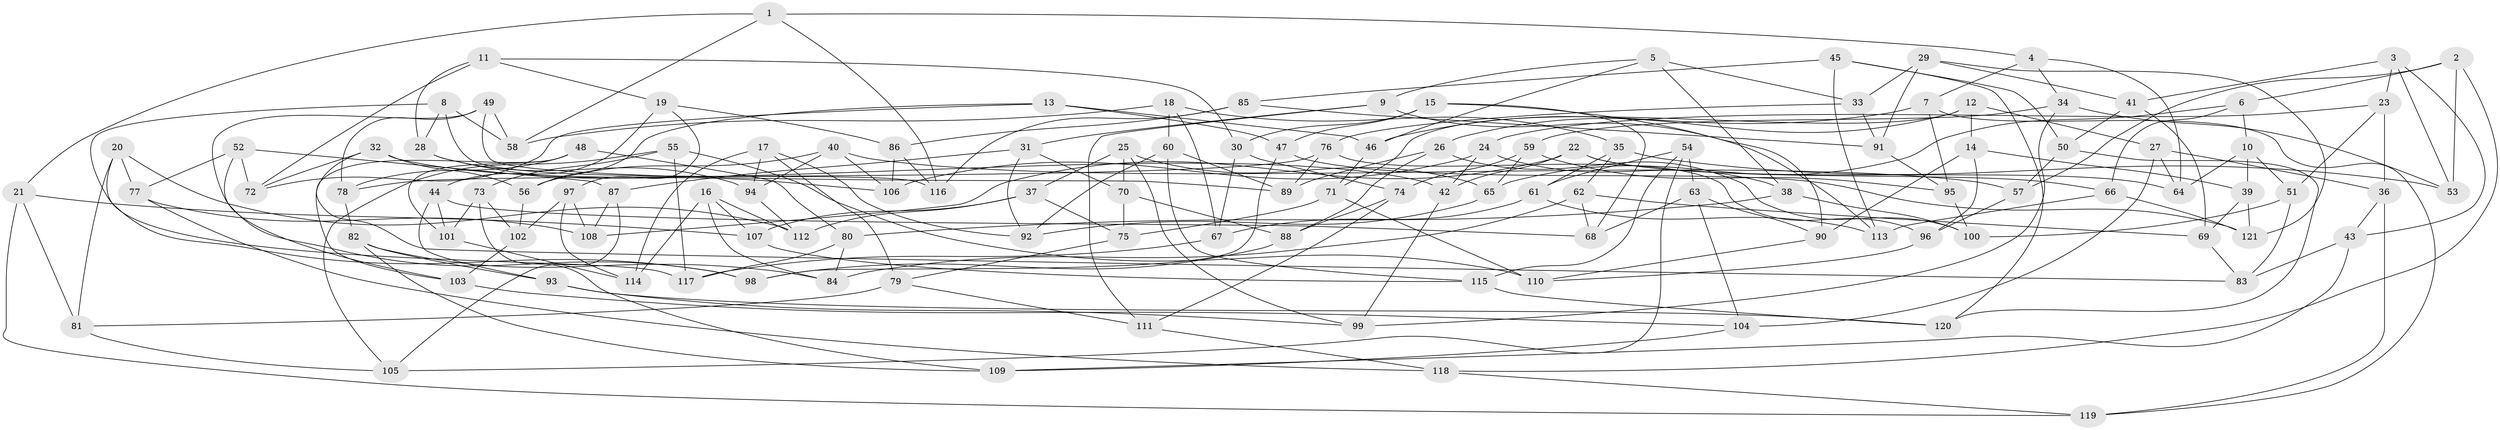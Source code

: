 // Generated by graph-tools (version 1.1) at 2025/03/03/09/25 03:03:03]
// undirected, 121 vertices, 242 edges
graph export_dot {
graph [start="1"]
  node [color=gray90,style=filled];
  1;
  2;
  3;
  4;
  5;
  6;
  7;
  8;
  9;
  10;
  11;
  12;
  13;
  14;
  15;
  16;
  17;
  18;
  19;
  20;
  21;
  22;
  23;
  24;
  25;
  26;
  27;
  28;
  29;
  30;
  31;
  32;
  33;
  34;
  35;
  36;
  37;
  38;
  39;
  40;
  41;
  42;
  43;
  44;
  45;
  46;
  47;
  48;
  49;
  50;
  51;
  52;
  53;
  54;
  55;
  56;
  57;
  58;
  59;
  60;
  61;
  62;
  63;
  64;
  65;
  66;
  67;
  68;
  69;
  70;
  71;
  72;
  73;
  74;
  75;
  76;
  77;
  78;
  79;
  80;
  81;
  82;
  83;
  84;
  85;
  86;
  87;
  88;
  89;
  90;
  91;
  92;
  93;
  94;
  95;
  96;
  97;
  98;
  99;
  100;
  101;
  102;
  103;
  104;
  105;
  106;
  107;
  108;
  109;
  110;
  111;
  112;
  113;
  114;
  115;
  116;
  117;
  118;
  119;
  120;
  121;
  1 -- 116;
  1 -- 21;
  1 -- 58;
  1 -- 4;
  2 -- 57;
  2 -- 6;
  2 -- 53;
  2 -- 118;
  3 -- 43;
  3 -- 53;
  3 -- 23;
  3 -- 41;
  4 -- 64;
  4 -- 34;
  4 -- 7;
  5 -- 33;
  5 -- 38;
  5 -- 46;
  5 -- 9;
  6 -- 10;
  6 -- 65;
  6 -- 66;
  7 -- 95;
  7 -- 46;
  7 -- 119;
  8 -- 28;
  8 -- 58;
  8 -- 116;
  8 -- 98;
  9 -- 113;
  9 -- 111;
  9 -- 31;
  10 -- 51;
  10 -- 64;
  10 -- 39;
  11 -- 72;
  11 -- 19;
  11 -- 28;
  11 -- 30;
  12 -- 26;
  12 -- 14;
  12 -- 71;
  12 -- 27;
  13 -- 46;
  13 -- 47;
  13 -- 56;
  13 -- 72;
  14 -- 39;
  14 -- 90;
  14 -- 96;
  15 -- 47;
  15 -- 30;
  15 -- 90;
  15 -- 68;
  16 -- 114;
  16 -- 84;
  16 -- 107;
  16 -- 112;
  17 -- 79;
  17 -- 114;
  17 -- 92;
  17 -- 94;
  18 -- 67;
  18 -- 58;
  18 -- 35;
  18 -- 60;
  19 -- 97;
  19 -- 86;
  19 -- 44;
  20 -- 81;
  20 -- 77;
  20 -- 112;
  20 -- 117;
  21 -- 107;
  21 -- 81;
  21 -- 119;
  22 -- 42;
  22 -- 108;
  22 -- 66;
  22 -- 64;
  23 -- 51;
  23 -- 36;
  23 -- 24;
  24 -- 42;
  24 -- 106;
  24 -- 38;
  25 -- 70;
  25 -- 65;
  25 -- 37;
  25 -- 99;
  26 -- 88;
  26 -- 89;
  26 -- 100;
  27 -- 36;
  27 -- 64;
  27 -- 104;
  28 -- 106;
  28 -- 94;
  29 -- 41;
  29 -- 33;
  29 -- 91;
  29 -- 121;
  30 -- 74;
  30 -- 67;
  31 -- 70;
  31 -- 92;
  31 -- 87;
  32 -- 42;
  32 -- 83;
  32 -- 56;
  32 -- 72;
  33 -- 91;
  33 -- 76;
  34 -- 99;
  34 -- 53;
  34 -- 59;
  35 -- 62;
  35 -- 53;
  35 -- 61;
  36 -- 119;
  36 -- 43;
  37 -- 112;
  37 -- 75;
  37 -- 107;
  38 -- 100;
  38 -- 80;
  39 -- 69;
  39 -- 121;
  40 -- 56;
  40 -- 94;
  40 -- 57;
  40 -- 106;
  41 -- 50;
  41 -- 69;
  42 -- 99;
  43 -- 83;
  43 -- 109;
  44 -- 68;
  44 -- 93;
  44 -- 101;
  45 -- 85;
  45 -- 50;
  45 -- 113;
  45 -- 120;
  46 -- 71;
  47 -- 98;
  47 -- 121;
  48 -- 101;
  48 -- 80;
  48 -- 103;
  48 -- 78;
  49 -- 89;
  49 -- 58;
  49 -- 98;
  49 -- 78;
  50 -- 120;
  50 -- 57;
  51 -- 100;
  51 -- 83;
  52 -- 103;
  52 -- 87;
  52 -- 77;
  52 -- 72;
  54 -- 115;
  54 -- 105;
  54 -- 63;
  54 -- 61;
  55 -- 110;
  55 -- 105;
  55 -- 117;
  55 -- 73;
  56 -- 102;
  57 -- 96;
  59 -- 65;
  59 -- 74;
  59 -- 95;
  60 -- 89;
  60 -- 92;
  60 -- 115;
  61 -- 67;
  61 -- 113;
  62 -- 69;
  62 -- 84;
  62 -- 68;
  63 -- 104;
  63 -- 68;
  63 -- 90;
  65 -- 92;
  66 -- 121;
  66 -- 113;
  67 -- 117;
  69 -- 83;
  70 -- 88;
  70 -- 75;
  71 -- 75;
  71 -- 110;
  73 -- 109;
  73 -- 101;
  73 -- 102;
  74 -- 111;
  74 -- 88;
  75 -- 79;
  76 -- 78;
  76 -- 96;
  76 -- 89;
  77 -- 108;
  77 -- 118;
  78 -- 82;
  79 -- 81;
  79 -- 111;
  80 -- 84;
  80 -- 117;
  81 -- 105;
  82 -- 93;
  82 -- 109;
  82 -- 84;
  85 -- 116;
  85 -- 91;
  85 -- 86;
  86 -- 106;
  86 -- 116;
  87 -- 108;
  87 -- 105;
  88 -- 98;
  90 -- 110;
  91 -- 95;
  93 -- 120;
  93 -- 99;
  94 -- 112;
  95 -- 100;
  96 -- 110;
  97 -- 114;
  97 -- 108;
  97 -- 102;
  101 -- 114;
  102 -- 103;
  103 -- 104;
  104 -- 109;
  107 -- 115;
  111 -- 118;
  115 -- 120;
  118 -- 119;
}
